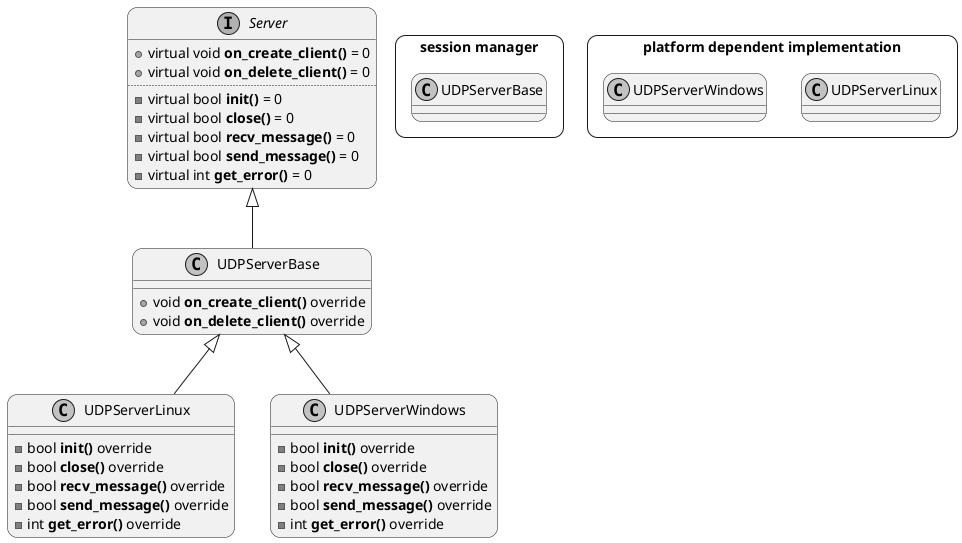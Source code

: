@startuml

skinparam roundcorner 20
skinparam monochrome true

interface Server {
    +virtual void <b>on_create_client()</b> = 0
    +virtual void <b>on_delete_client()</b> = 0
    ....
    -virtual bool <b>init()</b> = 0
    -virtual bool <b>close()</b> = 0
    -virtual bool <b>recv_message()</b> = 0
    -virtual bool <b>send_message()</b> = 0
    -virtual int <b>get_error()</b> = 0
}

package "session manager" <<Rectangle>> {
    class UDPServerBase
}

class UDPServerBase {
    +void <b>on_create_client()</b> override
    +void <b>on_delete_client()</b> override
}

package "platform dependent implementation" <<Rectangle>> {
    class UDPServerLinux
    class UDPServerWindows
}

class UDPServerLinux {
    -bool <b>init()</b> override
    -bool <b>close()</b> override
    -bool <b>recv_message()</b> override
    -bool <b>send_message()</b> override
    -int <b>get_error()</b> override
}

class UDPServerWindows {
    -bool <b>init()</b> override
    -bool <b>close()</b> override
    -bool <b>recv_message()</b> override
    -bool <b>send_message()</b> override
    -int <b>get_error()</b> override
}

Server <|-- UDPServerBase
UDPServerBase <|-- UDPServerLinux
UDPServerBase <|-- UDPServerWindows


'abstract EndPoint
'class UDPEndPoint {
'    -uint32_t addr_;
'    -uint16_t port_;
'    +uint32_t get_addr()
'    +uint16_t get_port()
'}
'
'EndPoint <|-- UDPEndPoint
'"session manager" --> UDPEndPoint
'Server --> EndPoint

@enduml
